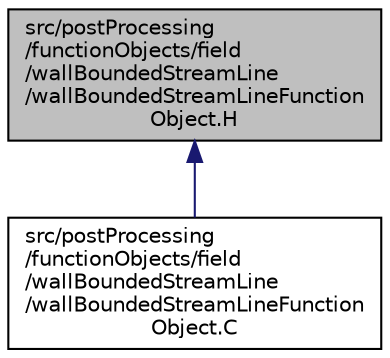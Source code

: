 digraph "src/postProcessing/functionObjects/field/wallBoundedStreamLine/wallBoundedStreamLineFunctionObject.H"
{
  bgcolor="transparent";
  edge [fontname="Helvetica",fontsize="10",labelfontname="Helvetica",labelfontsize="10"];
  node [fontname="Helvetica",fontsize="10",shape=record];
  Node1 [label="src/postProcessing\l/functionObjects/field\l/wallBoundedStreamLine\l/wallBoundedStreamLineFunction\lObject.H",height=0.2,width=0.4,color="black", fillcolor="grey75", style="filled", fontcolor="black"];
  Node1 -> Node2 [dir="back",color="midnightblue",fontsize="10",style="solid",fontname="Helvetica"];
  Node2 [label="src/postProcessing\l/functionObjects/field\l/wallBoundedStreamLine\l/wallBoundedStreamLineFunction\lObject.C",height=0.2,width=0.4,color="black",URL="$a09402.html"];
}
